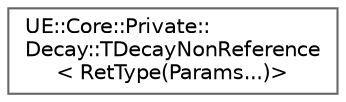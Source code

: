 digraph "Graphical Class Hierarchy"
{
 // INTERACTIVE_SVG=YES
 // LATEX_PDF_SIZE
  bgcolor="transparent";
  edge [fontname=Helvetica,fontsize=10,labelfontname=Helvetica,labelfontsize=10];
  node [fontname=Helvetica,fontsize=10,shape=box,height=0.2,width=0.4];
  rankdir="LR";
  Node0 [id="Node000000",label="UE::Core::Private::\lDecay::TDecayNonReference\l\< RetType(Params...)\>",height=0.2,width=0.4,color="grey40", fillcolor="white", style="filled",URL="$dc/d35/structUE_1_1Core_1_1Private_1_1Decay_1_1TDecayNonReference_3_01RetType_07Params_8_8_8_08_4.html",tooltip=" "];
}
